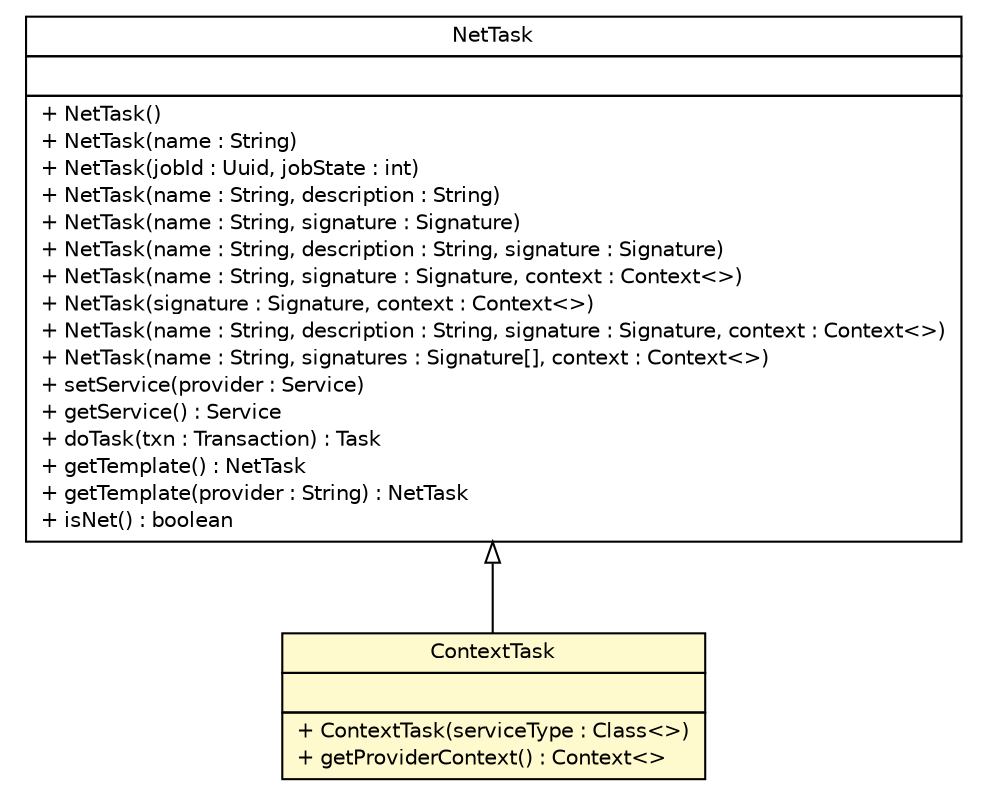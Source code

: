 #!/usr/local/bin/dot
#
# Class diagram 
# Generated by UMLGraph version R5_6 (http://www.umlgraph.org/)
#

digraph G {
	edge [fontname="Helvetica",fontsize=10,labelfontname="Helvetica",labelfontsize=10];
	node [fontname="Helvetica",fontsize=10,shape=plaintext];
	nodesep=0.25;
	ranksep=0.5;
	// sorcer.core.exertion.NetTask
	c176754 [label=<<table title="sorcer.core.exertion.NetTask" border="0" cellborder="1" cellspacing="0" cellpadding="2" port="p" href="./NetTask.html">
		<tr><td><table border="0" cellspacing="0" cellpadding="1">
<tr><td align="center" balign="center"> NetTask </td></tr>
		</table></td></tr>
		<tr><td><table border="0" cellspacing="0" cellpadding="1">
<tr><td align="left" balign="left">  </td></tr>
		</table></td></tr>
		<tr><td><table border="0" cellspacing="0" cellpadding="1">
<tr><td align="left" balign="left"> + NetTask() </td></tr>
<tr><td align="left" balign="left"> + NetTask(name : String) </td></tr>
<tr><td align="left" balign="left"> + NetTask(jobId : Uuid, jobState : int) </td></tr>
<tr><td align="left" balign="left"> + NetTask(name : String, description : String) </td></tr>
<tr><td align="left" balign="left"> + NetTask(name : String, signature : Signature) </td></tr>
<tr><td align="left" balign="left"> + NetTask(name : String, description : String, signature : Signature) </td></tr>
<tr><td align="left" balign="left"> + NetTask(name : String, signature : Signature, context : Context&lt;&gt;) </td></tr>
<tr><td align="left" balign="left"> + NetTask(signature : Signature, context : Context&lt;&gt;) </td></tr>
<tr><td align="left" balign="left"> + NetTask(name : String, description : String, signature : Signature, context : Context&lt;&gt;) </td></tr>
<tr><td align="left" balign="left"> + NetTask(name : String, signatures : Signature[], context : Context&lt;&gt;) </td></tr>
<tr><td align="left" balign="left"> + setService(provider : Service) </td></tr>
<tr><td align="left" balign="left"> + getService() : Service </td></tr>
<tr><td align="left" balign="left"> + doTask(txn : Transaction) : Task </td></tr>
<tr><td align="left" balign="left"> + getTemplate() : NetTask </td></tr>
<tr><td align="left" balign="left"> + getTemplate(provider : String) : NetTask </td></tr>
<tr><td align="left" balign="left"> + isNet() : boolean </td></tr>
		</table></td></tr>
		</table>>, URL="./NetTask.html", fontname="Helvetica", fontcolor="black", fontsize=10.0];
	// sorcer.core.exertion.ContextTask
	c176756 [label=<<table title="sorcer.core.exertion.ContextTask" border="0" cellborder="1" cellspacing="0" cellpadding="2" port="p" bgcolor="lemonChiffon" href="./ContextTask.html">
		<tr><td><table border="0" cellspacing="0" cellpadding="1">
<tr><td align="center" balign="center"> ContextTask </td></tr>
		</table></td></tr>
		<tr><td><table border="0" cellspacing="0" cellpadding="1">
<tr><td align="left" balign="left">  </td></tr>
		</table></td></tr>
		<tr><td><table border="0" cellspacing="0" cellpadding="1">
<tr><td align="left" balign="left"> + ContextTask(serviceType : Class&lt;&gt;) </td></tr>
<tr><td align="left" balign="left"> + getProviderContext() : Context&lt;&gt; </td></tr>
		</table></td></tr>
		</table>>, URL="./ContextTask.html", fontname="Helvetica", fontcolor="black", fontsize=10.0];
	//sorcer.core.exertion.ContextTask extends sorcer.core.exertion.NetTask
	c176754:p -> c176756:p [dir=back,arrowtail=empty];
}


